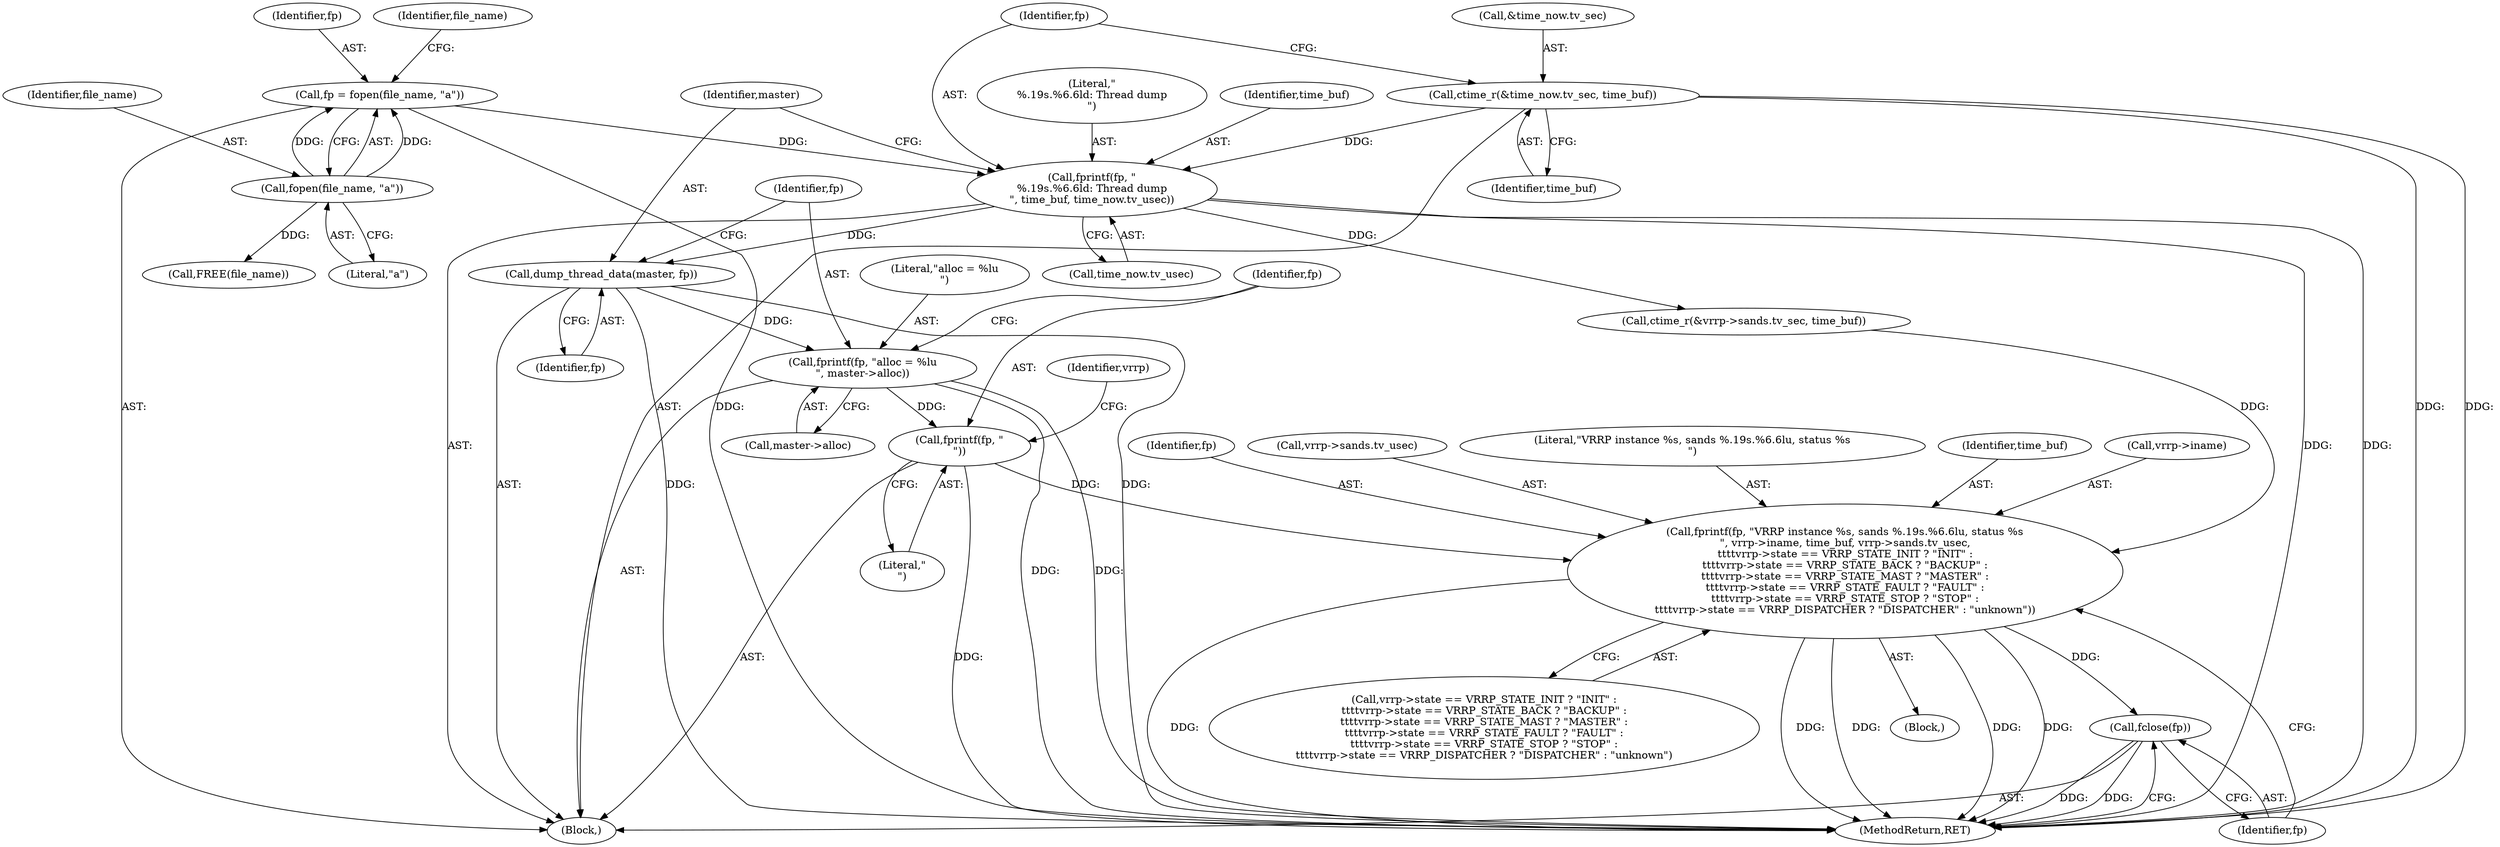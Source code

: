 digraph "1_keepalived_04f2d32871bb3b11d7dc024039952f2fe2750306_7@API" {
"1000132" [label="(Call,fprintf(fp, \"alloc = %lu\n\", master->alloc))"];
"1000129" [label="(Call,dump_thread_data(master, fp))"];
"1000122" [label="(Call,fprintf(fp, \"\n%.19s.%6.6ld: Thread dump\n\", time_buf, time_now.tv_usec))"];
"1000108" [label="(Call,fp = fopen(file_name, \"a\"))"];
"1000110" [label="(Call,fopen(file_name, \"a\"))"];
"1000116" [label="(Call,ctime_r(&time_now.tv_sec, time_buf))"];
"1000138" [label="(Call,fprintf(fp, \"\n\"))"];
"1000150" [label="(Call,fprintf(fp, \"VRRP instance %s, sands %.19s.%6.6lu, status %s\n\", vrrp->iname, time_buf, vrrp->sands.tv_usec,\n\t\t\t\tvrrp->state == VRRP_STATE_INIT ? \"INIT\" :\n\t\t\t\tvrrp->state == VRRP_STATE_BACK ? \"BACKUP\" :\n\t\t\t\tvrrp->state == VRRP_STATE_MAST ? \"MASTER\" :\n\t\t\t\tvrrp->state == VRRP_STATE_FAULT ? \"FAULT\" :\n\t\t\t\tvrrp->state == VRRP_STATE_STOP ? \"STOP\" :\n\t\t\t\tvrrp->state == VRRP_DISPATCHER ? \"DISPATCHER\" : \"unknown\"))"];
"1000205" [label="(Call,fclose(fp))"];
"1000157" [label="(Call,vrrp->sands.tv_usec)"];
"1000123" [label="(Identifier,fp)"];
"1000112" [label="(Literal,\"a\")"];
"1000116" [label="(Call,ctime_r(&time_now.tv_sec, time_buf))"];
"1000151" [label="(Identifier,fp)"];
"1000121" [label="(Identifier,time_buf)"];
"1000129" [label="(Call,dump_thread_data(master, fp))"];
"1000126" [label="(Call,time_now.tv_usec)"];
"1000114" [label="(Identifier,file_name)"];
"1000205" [label="(Call,fclose(fp))"];
"1000124" [label="(Literal,\"\n%.19s.%6.6ld: Thread dump\n\")"];
"1000138" [label="(Call,fprintf(fp, \"\n\"))"];
"1000125" [label="(Identifier,time_buf)"];
"1000109" [label="(Identifier,fp)"];
"1000142" [label="(Call,ctime_r(&vrrp->sands.tv_sec, time_buf))"];
"1000207" [label="(MethodReturn,RET)"];
"1000113" [label="(Call,FREE(file_name))"];
"1000110" [label="(Call,fopen(file_name, \"a\"))"];
"1000102" [label="(Block,)"];
"1000152" [label="(Literal,\"VRRP instance %s, sands %.19s.%6.6lu, status %s\n\")"];
"1000206" [label="(Identifier,fp)"];
"1000133" [label="(Identifier,fp)"];
"1000117" [label="(Call,&time_now.tv_sec)"];
"1000134" [label="(Literal,\"alloc = %lu\n\")"];
"1000162" [label="(Call,vrrp->state == VRRP_STATE_INIT ? \"INIT\" :\n\t\t\t\tvrrp->state == VRRP_STATE_BACK ? \"BACKUP\" :\n\t\t\t\tvrrp->state == VRRP_STATE_MAST ? \"MASTER\" :\n\t\t\t\tvrrp->state == VRRP_STATE_FAULT ? \"FAULT\" :\n\t\t\t\tvrrp->state == VRRP_STATE_STOP ? \"STOP\" :\n\t\t\t\tvrrp->state == VRRP_DISPATCHER ? \"DISPATCHER\" : \"unknown\")"];
"1000140" [label="(Literal,\"\n\")"];
"1000111" [label="(Identifier,file_name)"];
"1000135" [label="(Call,master->alloc)"];
"1000108" [label="(Call,fp = fopen(file_name, \"a\"))"];
"1000141" [label="(Block,)"];
"1000139" [label="(Identifier,fp)"];
"1000122" [label="(Call,fprintf(fp, \"\n%.19s.%6.6ld: Thread dump\n\", time_buf, time_now.tv_usec))"];
"1000150" [label="(Call,fprintf(fp, \"VRRP instance %s, sands %.19s.%6.6lu, status %s\n\", vrrp->iname, time_buf, vrrp->sands.tv_usec,\n\t\t\t\tvrrp->state == VRRP_STATE_INIT ? \"INIT\" :\n\t\t\t\tvrrp->state == VRRP_STATE_BACK ? \"BACKUP\" :\n\t\t\t\tvrrp->state == VRRP_STATE_MAST ? \"MASTER\" :\n\t\t\t\tvrrp->state == VRRP_STATE_FAULT ? \"FAULT\" :\n\t\t\t\tvrrp->state == VRRP_STATE_STOP ? \"STOP\" :\n\t\t\t\tvrrp->state == VRRP_DISPATCHER ? \"DISPATCHER\" : \"unknown\"))"];
"1000156" [label="(Identifier,time_buf)"];
"1000132" [label="(Call,fprintf(fp, \"alloc = %lu\n\", master->alloc))"];
"1000130" [label="(Identifier,master)"];
"1000153" [label="(Call,vrrp->iname)"];
"1000146" [label="(Identifier,vrrp)"];
"1000131" [label="(Identifier,fp)"];
"1000132" -> "1000102"  [label="AST: "];
"1000132" -> "1000135"  [label="CFG: "];
"1000133" -> "1000132"  [label="AST: "];
"1000134" -> "1000132"  [label="AST: "];
"1000135" -> "1000132"  [label="AST: "];
"1000139" -> "1000132"  [label="CFG: "];
"1000132" -> "1000207"  [label="DDG: "];
"1000132" -> "1000207"  [label="DDG: "];
"1000129" -> "1000132"  [label="DDG: "];
"1000132" -> "1000138"  [label="DDG: "];
"1000129" -> "1000102"  [label="AST: "];
"1000129" -> "1000131"  [label="CFG: "];
"1000130" -> "1000129"  [label="AST: "];
"1000131" -> "1000129"  [label="AST: "];
"1000133" -> "1000129"  [label="CFG: "];
"1000129" -> "1000207"  [label="DDG: "];
"1000129" -> "1000207"  [label="DDG: "];
"1000122" -> "1000129"  [label="DDG: "];
"1000122" -> "1000102"  [label="AST: "];
"1000122" -> "1000126"  [label="CFG: "];
"1000123" -> "1000122"  [label="AST: "];
"1000124" -> "1000122"  [label="AST: "];
"1000125" -> "1000122"  [label="AST: "];
"1000126" -> "1000122"  [label="AST: "];
"1000130" -> "1000122"  [label="CFG: "];
"1000122" -> "1000207"  [label="DDG: "];
"1000122" -> "1000207"  [label="DDG: "];
"1000108" -> "1000122"  [label="DDG: "];
"1000116" -> "1000122"  [label="DDG: "];
"1000122" -> "1000142"  [label="DDG: "];
"1000108" -> "1000102"  [label="AST: "];
"1000108" -> "1000110"  [label="CFG: "];
"1000109" -> "1000108"  [label="AST: "];
"1000110" -> "1000108"  [label="AST: "];
"1000114" -> "1000108"  [label="CFG: "];
"1000108" -> "1000207"  [label="DDG: "];
"1000110" -> "1000108"  [label="DDG: "];
"1000110" -> "1000108"  [label="DDG: "];
"1000110" -> "1000112"  [label="CFG: "];
"1000111" -> "1000110"  [label="AST: "];
"1000112" -> "1000110"  [label="AST: "];
"1000110" -> "1000113"  [label="DDG: "];
"1000116" -> "1000102"  [label="AST: "];
"1000116" -> "1000121"  [label="CFG: "];
"1000117" -> "1000116"  [label="AST: "];
"1000121" -> "1000116"  [label="AST: "];
"1000123" -> "1000116"  [label="CFG: "];
"1000116" -> "1000207"  [label="DDG: "];
"1000116" -> "1000207"  [label="DDG: "];
"1000138" -> "1000102"  [label="AST: "];
"1000138" -> "1000140"  [label="CFG: "];
"1000139" -> "1000138"  [label="AST: "];
"1000140" -> "1000138"  [label="AST: "];
"1000146" -> "1000138"  [label="CFG: "];
"1000138" -> "1000207"  [label="DDG: "];
"1000138" -> "1000150"  [label="DDG: "];
"1000150" -> "1000141"  [label="AST: "];
"1000150" -> "1000162"  [label="CFG: "];
"1000151" -> "1000150"  [label="AST: "];
"1000152" -> "1000150"  [label="AST: "];
"1000153" -> "1000150"  [label="AST: "];
"1000156" -> "1000150"  [label="AST: "];
"1000157" -> "1000150"  [label="AST: "];
"1000162" -> "1000150"  [label="AST: "];
"1000206" -> "1000150"  [label="CFG: "];
"1000150" -> "1000207"  [label="DDG: "];
"1000150" -> "1000207"  [label="DDG: "];
"1000150" -> "1000207"  [label="DDG: "];
"1000150" -> "1000207"  [label="DDG: "];
"1000150" -> "1000207"  [label="DDG: "];
"1000142" -> "1000150"  [label="DDG: "];
"1000150" -> "1000205"  [label="DDG: "];
"1000205" -> "1000102"  [label="AST: "];
"1000205" -> "1000206"  [label="CFG: "];
"1000206" -> "1000205"  [label="AST: "];
"1000207" -> "1000205"  [label="CFG: "];
"1000205" -> "1000207"  [label="DDG: "];
"1000205" -> "1000207"  [label="DDG: "];
}
